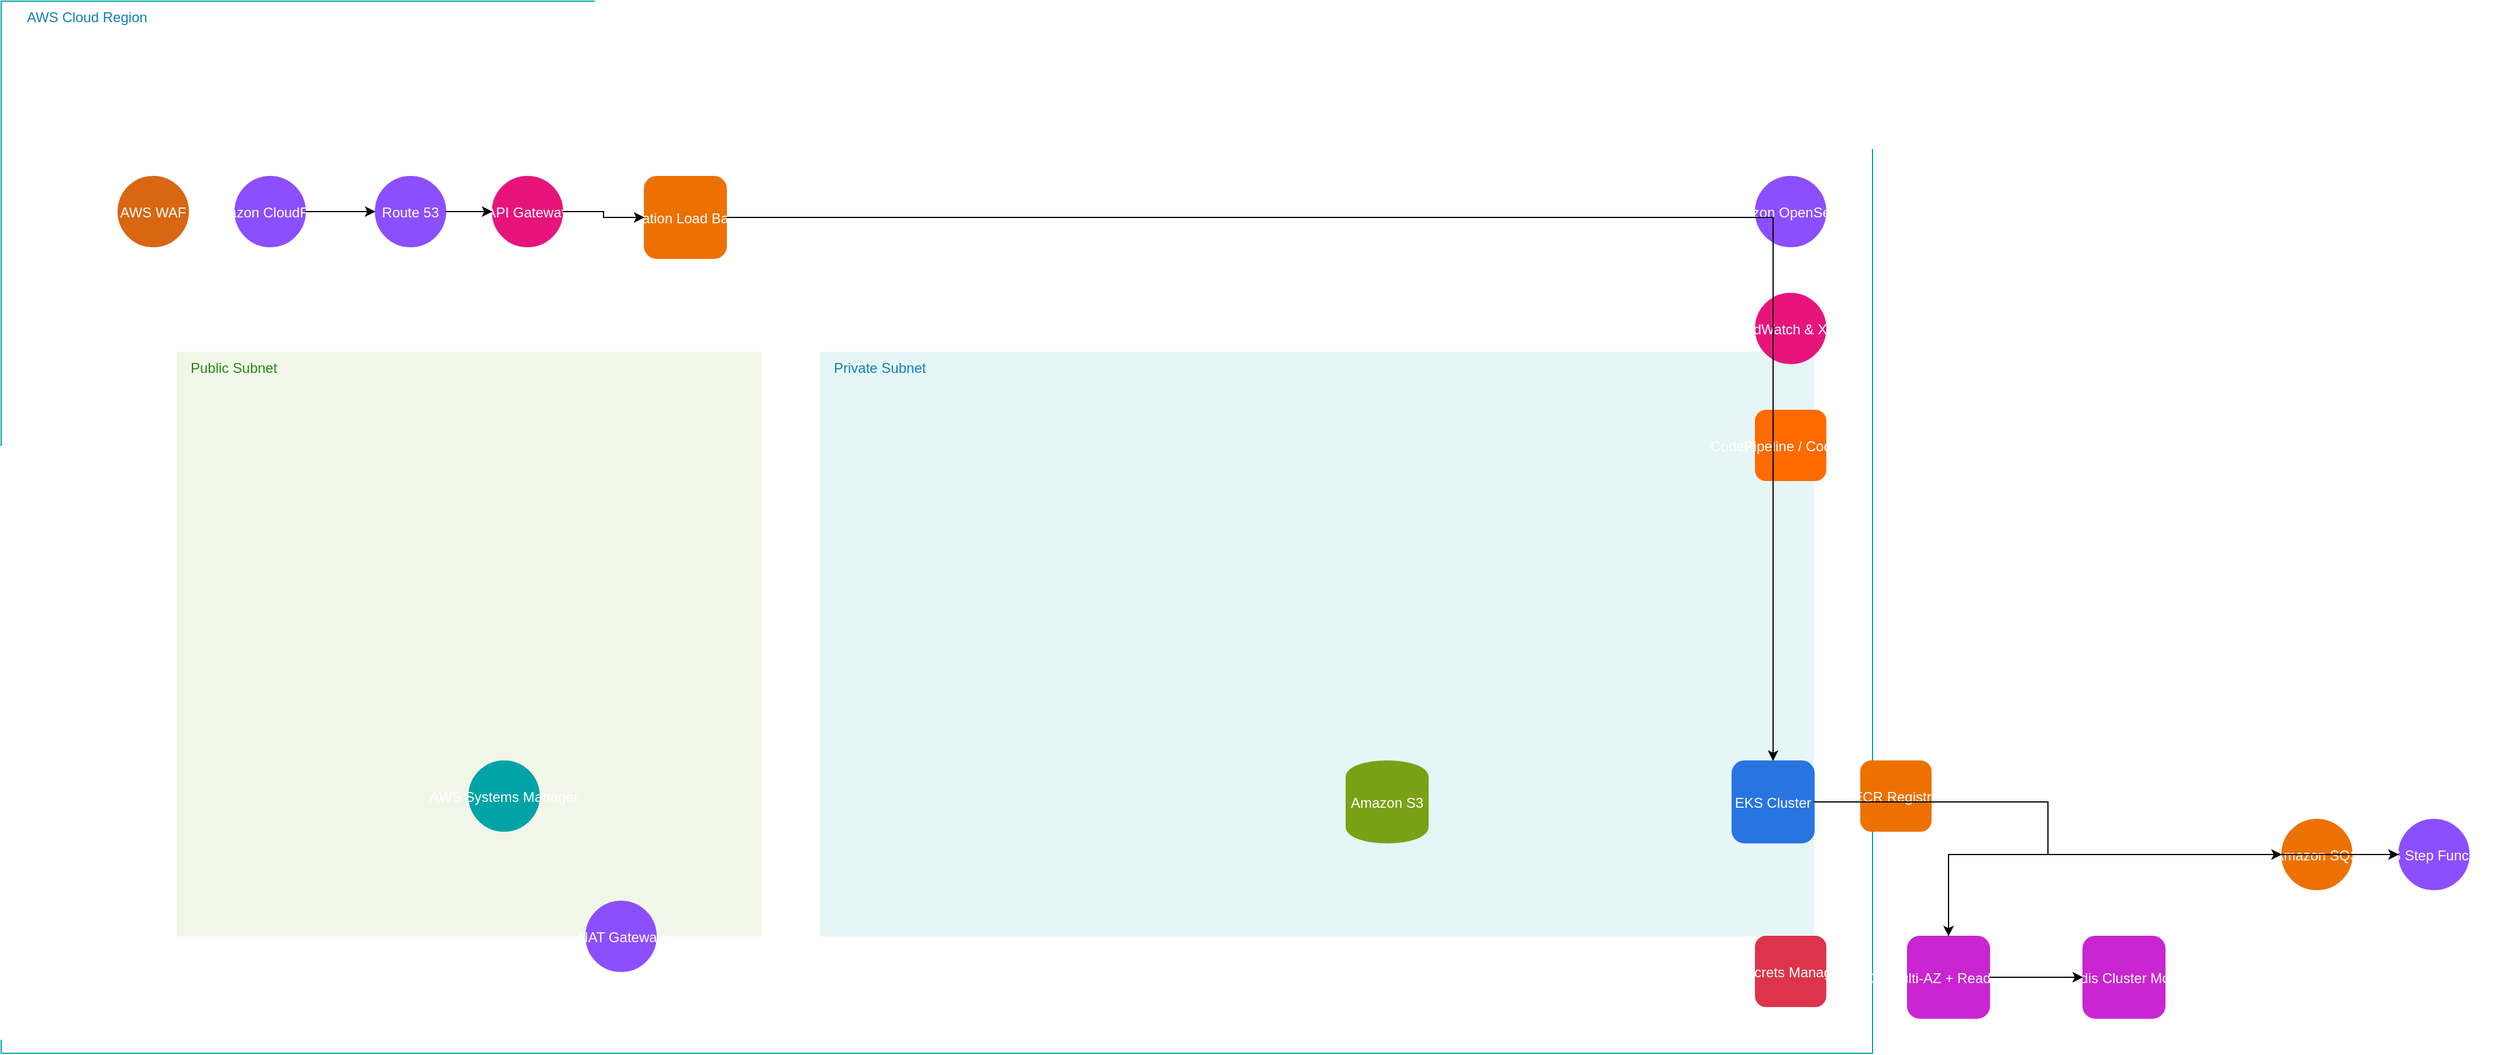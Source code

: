 <?xml version="1.0" encoding="UTF-8"?>
<mxfile version="25.0.3" type="device">
  <diagram id="AWS-Architecture-Optimized" name="AWS-Architecture-Optimized">
    <mxGraphModel dx="1800" dy="900" grid="1" gridSize="10" guides="1" tooltips="1" connect="1" arrows="1" fold="1" page="1" pageScale="1" pageWidth="1600" pageHeight="900">
      <root>
        <mxCell id="0"/>
        <mxCell id="1" parent="0"/>

        <!-- AWS Cloud Region -->
        <mxCell id="region" value="AWS Cloud Region" style="group;strokeColor=#00A4A6;fontColor=#147EBA;fillColor=none;align=left;spacingLeft=20;" parent="1" vertex="1">
          <mxGeometry x="50" y="50" width="1600" height="900" as="geometry"/>
        </mxCell>

        <!-- WAF + CloudFront -->
        <mxCell id="waf" value="AWS WAF" style="shape=ellipse;fillColor=#D86613;strokeColor=#D86613;fontColor=#ffffff;" parent="region" vertex="1">
          <mxGeometry x="100" y="150" width="60" height="60" as="geometry"/>
        </mxCell>

        <mxCell id="cloudfront" value="Amazon CloudFront" style="shape=ellipse;fillColor=#8C4FFF;strokeColor=#8C4FFF;fontColor=#ffffff;" parent="region" vertex="1">
          <mxGeometry x="200" y="150" width="60" height="60" as="geometry"/>
        </mxCell>

        <!-- Route 53 & API Gateway -->
        <mxCell id="route53" value="Route 53" style="shape=ellipse;fillColor=#8C4FFF;strokeColor=#8C4FFF;fontColor=#ffffff;" parent="region" vertex="1">
          <mxGeometry x="320" y="150" width="60" height="60" as="geometry"/>
        </mxCell>

        <mxCell id="api_gateway" value="API Gateway" style="shape=ellipse;fillColor=#E7157B;strokeColor=#E7157B;fontColor=#ffffff;" parent="region" vertex="1">
          <mxGeometry x="420" y="150" width="60" height="60" as="geometry"/>
        </mxCell>

        <!-- Application Load Balancer -->
        <mxCell id="alb" value="Application Load Balancer" style="shape=rect;rounded=1;fillColor=#ED7100;strokeColor=#ED7100;fontColor=#ffffff;" parent="region" vertex="1">
          <mxGeometry x="550" y="150" width="70" height="70" as="geometry"/>
        </mxCell>

        <!-- Public/Private Subnets -->
        <mxCell id="public_subnet" value="Public Subnet" style="group;fillColor=#F2F6E8;fontColor=#248814;align=left;spacingLeft=10;" parent="region" vertex="1">
          <mxGeometry x="150" y="300" width="500" height="500" as="geometry"/>
        </mxCell>

        <mxCell id="private_subnet" value="Private Subnet" style="group;fillColor=#E6F6F7;fontColor=#147EBA;align=left;spacingLeft=10;" parent="region" vertex="1">
          <mxGeometry x="700" y="300" width="850" height="500" as="geometry"/>
        </mxCell>

        <!-- Systems Manager replacing Bastion Host -->
        <mxCell id="ssm" value="AWS Systems Manager" style="shape=ellipse;fillColor=#00A4A6;strokeColor=#00A4A6;fontColor=#ffffff;" parent="public_subnet" vertex="1">
          <mxGeometry x="250" y="350" width="60" height="60" as="geometry"/>
        </mxCell>

        <!-- NAT Gateway -->
        <mxCell id="nat" value="NAT Gateway" style="shape=ellipse;fillColor=#8C4FFF;strokeColor=#8C4FFF;fontColor=#ffffff;" parent="public_subnet" vertex="1">
          <mxGeometry x="350" y="470" width="60" height="60" as="geometry"/>
        </mxCell>

        <!-- EKS Cluster -->
        <mxCell id="eks" value="EKS Cluster" style="shape=rect;rounded=1;fillColor=#2875E2;strokeColor=#2875E2;fontColor=#ffffff;" parent="private_subnet" vertex="1">
          <mxGeometry x="780" y="350" width="70" height="70" as="geometry"/>
        </mxCell>

        <!-- RDS Multi-AZ + Replica -->
        <mxCell id="rds" value="RDS Multi-AZ + Read Replica" style="shape=rect;rounded=1;fillColor=#C925D1;strokeColor=#C925D1;fontColor=#ffffff;" parent="private_subnet" vertex="1">
          <mxGeometry x="930" y="500" width="70" height="70" as="geometry"/>
        </mxCell>

        <!-- Redis Cluster Mode -->
        <mxCell id="redis" value="Redis Cluster Mode" style="shape=rect;rounded=1;fillColor=#C925D1;strokeColor=#C925D1;fontColor=#ffffff;" parent="private_subnet" vertex="1">
          <mxGeometry x="1080" y="500" width="70" height="70" as="geometry"/>
        </mxCell>

        <!-- SQS and Step Functions -->
        <mxCell id="sqs" value="Amazon SQS" style="shape=ellipse;fillColor=#ED7100;strokeColor=#ED7100;fontColor=#ffffff;" parent="private_subnet" vertex="1">
          <mxGeometry x="1250" y="400" width="60" height="60" as="geometry"/>
        </mxCell>

        <mxCell id="stepfunctions" value="AWS Step Functions" style="shape=ellipse;fillColor=#8C4FFF;strokeColor=#8C4FFF;fontColor=#ffffff;" parent="private_subnet" vertex="1">
          <mxGeometry x="1350" y="400" width="60" height="60" as="geometry"/>
        </mxCell>

        <!-- Secrets Manager and ECR -->
        <mxCell id="secrets" value="Secrets Manager" style="shape=rect;rounded=1;fillColor=#DD344C;strokeColor=#DD344C;fontColor=#ffffff;" parent="private_subnet" vertex="1">
          <mxGeometry x="800" y="500" width="60" height="60" as="geometry"/>
        </mxCell>

        <mxCell id="ecr" value="ECR Registry" style="shape=rect;rounded=1;fillColor=#ED7100;strokeColor=#ED7100;fontColor=#ffffff;" parent="private_subnet" vertex="1">
          <mxGeometry x="890" y="350" width="60" height="60" as="geometry"/>
        </mxCell>

        <!-- OpenSearch and Monitoring -->
        <mxCell id="opensearch" value="Amazon OpenSearch" style="shape=ellipse;fillColor=#8C4FFF;strokeColor=#8C4FFF;fontColor=#ffffff;" parent="region" vertex="1">
          <mxGeometry x="1500" y="150" width="60" height="60" as="geometry"/>
        </mxCell>

        <mxCell id="cloudwatch" value="CloudWatch &amp; X-Ray" style="shape=ellipse;fillColor=#E7157B;strokeColor=#E7157B;fontColor=#ffffff;" parent="region" vertex="1">
          <mxGeometry x="1500" y="250" width="60" height="60" as="geometry"/>
        </mxCell>

        <!-- CI/CD -->
        <mxCell id="codepipeline" value="CodePipeline / CodeBuild" style="shape=rect;rounded=1;fillColor=#FF6A00;strokeColor=#FF6A00;fontColor=#ffffff;" parent="region" vertex="1">
          <mxGeometry x="1500" y="350" width="60" height="60" as="geometry"/>
        </mxCell>

        <!-- S3 Storage -->
        <mxCell id="s3" value="Amazon S3" style="shape=cylinder;fillColor=#7AA116;strokeColor=#7AA116;fontColor=#ffffff;" parent="region" vertex="1">
          <mxGeometry x="1150" y="650" width="70" height="70" as="geometry"/>
        </mxCell>

        <!-- Connections (edges) -->
        <mxCell id="edge1" style="edgeStyle=orthogonalEdgeStyle;rounded=0;html=1;" edge="1" parent="1" source="cloudfront" target="route53">
          <mxGeometry relative="1" as="geometry"/>
        </mxCell>

        <mxCell id="edge2" style="edgeStyle=orthogonalEdgeStyle;rounded=0;html=1;" edge="1" parent="1" source="route53" target="api_gateway">
          <mxGeometry relative="1" as="geometry"/>
        </mxCell>

        <mxCell id="edge3" style="edgeStyle=orthogonalEdgeStyle;rounded=0;html=1;" edge="1" parent="1" source="api_gateway" target="alb">
          <mxGeometry relative="1" as="geometry"/>
        </mxCell>

        <mxCell id="edge4" style="edgeStyle=orthogonalEdgeStyle;rounded=0;html=1;" edge="1" parent="1" source="alb" target="eks">
          <mxGeometry relative="1" as="geometry"/>
        </mxCell>

        <mxCell id="edge5" style="edgeStyle=orthogonalEdgeStyle;rounded=0;html=1;" edge="1" parent="1" source="eks" target="sqs">
          <mxGeometry relative="1" as="geometry"/>
        </mxCell>

        <mxCell id="edge6" style="edgeStyle=orthogonalEdgeStyle;rounded=0;html=1;" edge="1" parent="1" source="sqs" target="stepfunctions">
          <mxGeometry relative="1" as="geometry"/>
        </mxCell>

        <mxCell id="edge7" style="edgeStyle=orthogonalEdgeStyle;rounded=0;html=1;" edge="1" parent="1" source="stepfunctions" target="rds">
          <mxGeometry relative="1" as="geometry"/>
        </mxCell>

        <mxCell id="edge8" style="edgeStyle=orthogonalEdgeStyle;rounded=0;html=1;" edge="1" parent="1" source="rds" target="redis">
          <mxGeometry relative="1" as="geometry"/>
        </mxCell>

      </root>
    </mxGraphModel>
  </diagram>
</mxfile>
